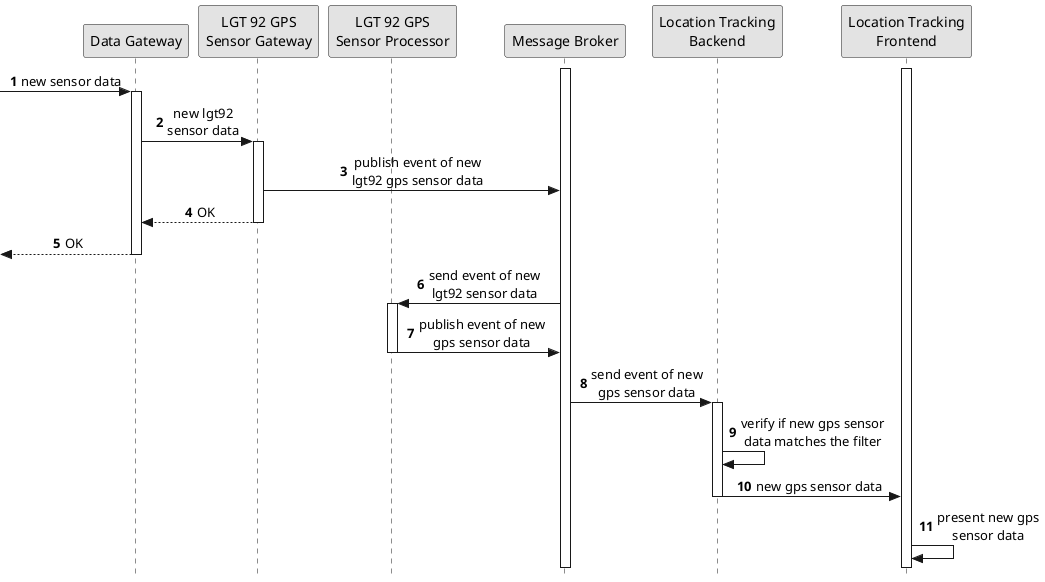 @startuml process-view-level2-uc02

skinparam Monochrome true
skinparam sequenceMessageAlign center
skinparam style strictuml
hide unlinked

autonumber 1

participant "Data Gateway" as DG
participant "LGT 92 GPS\nSensor Gateway" as LGT92GPSG
participant "LGT 92 GPS\nSensor Processor" as LGT92GPSP
participant "Message Broker" as MB
participant "Location Tracking\nBackend" as LTB
participant "Location Tracking\nFrontend" as LTF

activate MB
activate LTF

-> DG : new sensor data
activate DG

DG -> LGT92GPSG : new lgt92\nsensor data
activate LGT92GPSG

LGT92GPSG -> MB : publish event of new\nlgt92 gps sensor data

DG <-- LGT92GPSG : OK
deactivate LGT92GPSG

<-- DG : OK
deactivate DG

MB -> LGT92GPSP : send event of new\nlgt92 sensor data
activate LGT92GPSP

LGT92GPSP -> MB : publish event of new\ngps sensor data
deactivate LGT92GPSP

MB -> LTB : send event of new\ngps sensor data
activate LTB

LTB -> LTB : verify if new gps sensor\ndata matches the filter 
LTB -> LTF : new gps sensor data
deactivate LTB
LTF -> LTF : present new gps\nsensor data

@enduml
